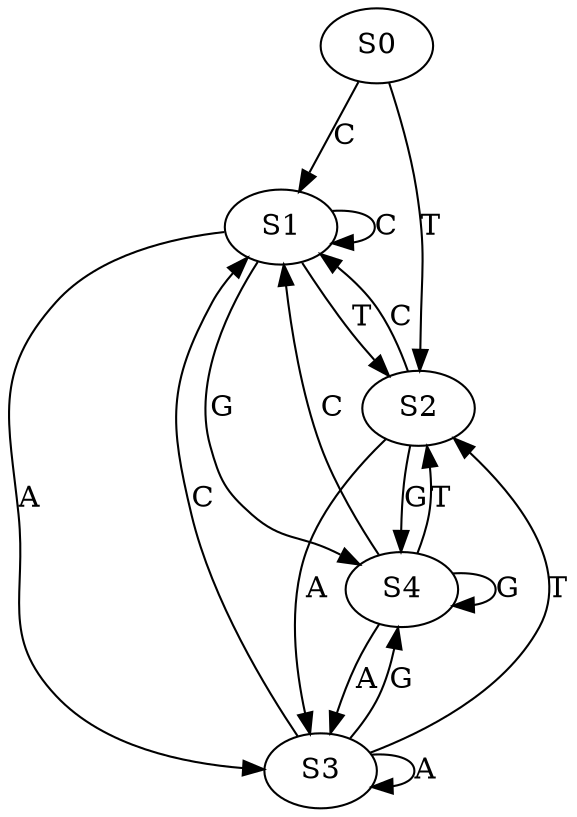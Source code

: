 strict digraph  {
	S0 -> S1 [ label = C ];
	S0 -> S2 [ label = T ];
	S1 -> S2 [ label = T ];
	S1 -> S3 [ label = A ];
	S1 -> S4 [ label = G ];
	S1 -> S1 [ label = C ];
	S2 -> S3 [ label = A ];
	S2 -> S4 [ label = G ];
	S2 -> S1 [ label = C ];
	S3 -> S4 [ label = G ];
	S3 -> S2 [ label = T ];
	S3 -> S3 [ label = A ];
	S3 -> S1 [ label = C ];
	S4 -> S2 [ label = T ];
	S4 -> S3 [ label = A ];
	S4 -> S4 [ label = G ];
	S4 -> S1 [ label = C ];
}
